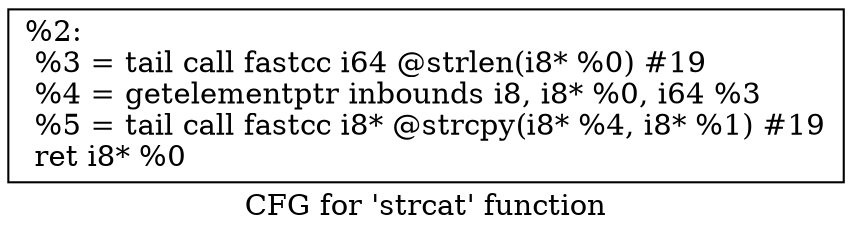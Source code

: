 digraph "CFG for 'strcat' function" {
	label="CFG for 'strcat' function";

	Node0x1f9f8b0 [shape=record,label="{%2:\l  %3 = tail call fastcc i64 @strlen(i8* %0) #19\l  %4 = getelementptr inbounds i8, i8* %0, i64 %3\l  %5 = tail call fastcc i8* @strcpy(i8* %4, i8* %1) #19\l  ret i8* %0\l}"];
}
